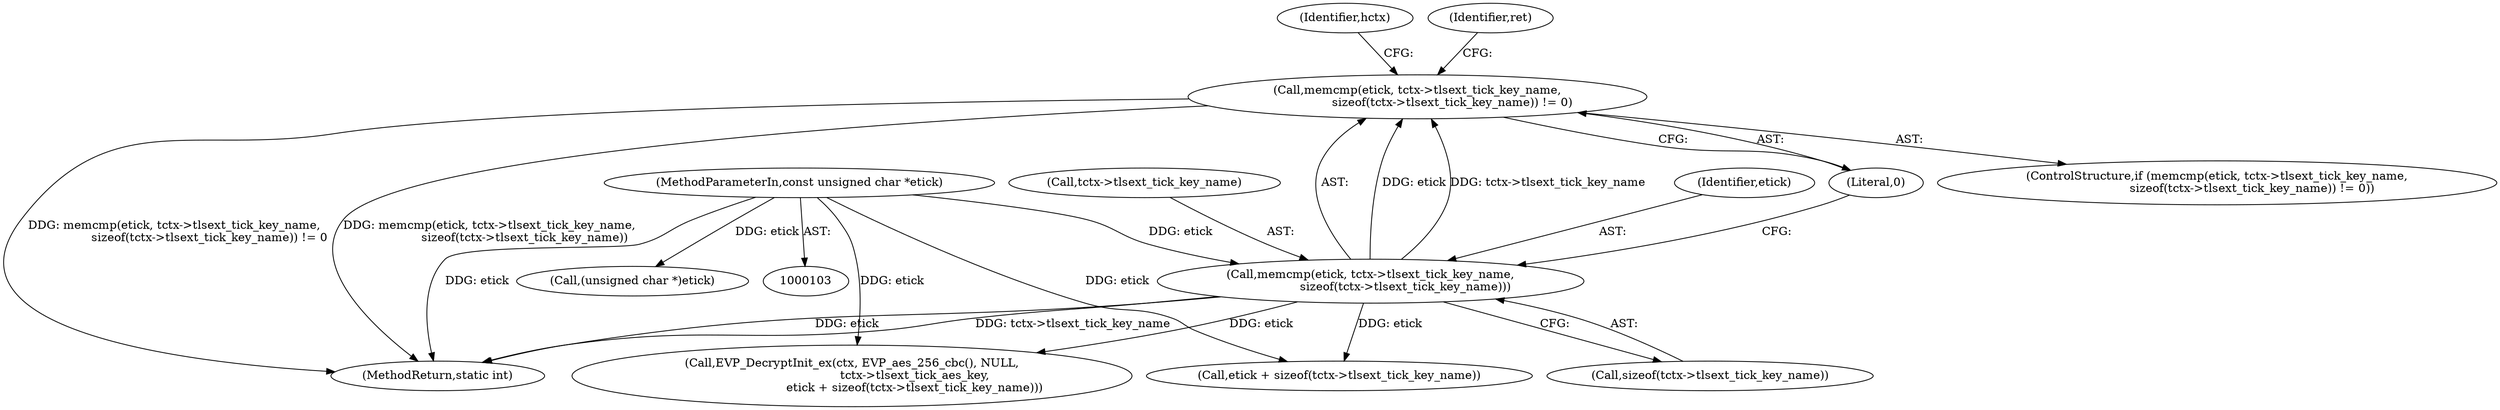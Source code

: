 digraph "0_openssl_e97763c92c655dcf4af2860b3abd2bc4c8a267f9@API" {
"1000214" [label="(Call,memcmp(etick, tctx->tlsext_tick_key_name,\n                   sizeof(tctx->tlsext_tick_key_name)) != 0)"];
"1000215" [label="(Call,memcmp(etick, tctx->tlsext_tick_key_name,\n                   sizeof(tctx->tlsext_tick_key_name)))"];
"1000105" [label="(MethodParameterIn,const unsigned char *etick)"];
"1000214" [label="(Call,memcmp(etick, tctx->tlsext_tick_key_name,\n                   sizeof(tctx->tlsext_tick_key_name)) != 0)"];
"1000271" [label="(MethodReturn,static int)"];
"1000234" [label="(Identifier,hctx)"];
"1000227" [label="(Identifier,ret)"];
"1000216" [label="(Identifier,etick)"];
"1000246" [label="(Call,EVP_DecryptInit_ex(ctx, EVP_aes_256_cbc(), NULL,\n                                  tctx->tlsext_tick_aes_key,\n                                  etick + sizeof(tctx->tlsext_tick_key_name)))"];
"1000253" [label="(Call,etick + sizeof(tctx->tlsext_tick_key_name))"];
"1000213" [label="(ControlStructure,if (memcmp(etick, tctx->tlsext_tick_key_name,\n                   sizeof(tctx->tlsext_tick_key_name)) != 0))"];
"1000224" [label="(Literal,0)"];
"1000220" [label="(Call,sizeof(tctx->tlsext_tick_key_name))"];
"1000175" [label="(Call,(unsigned char *)etick)"];
"1000215" [label="(Call,memcmp(etick, tctx->tlsext_tick_key_name,\n                   sizeof(tctx->tlsext_tick_key_name)))"];
"1000217" [label="(Call,tctx->tlsext_tick_key_name)"];
"1000105" [label="(MethodParameterIn,const unsigned char *etick)"];
"1000214" -> "1000213"  [label="AST: "];
"1000214" -> "1000224"  [label="CFG: "];
"1000215" -> "1000214"  [label="AST: "];
"1000224" -> "1000214"  [label="AST: "];
"1000227" -> "1000214"  [label="CFG: "];
"1000234" -> "1000214"  [label="CFG: "];
"1000214" -> "1000271"  [label="DDG: memcmp(etick, tctx->tlsext_tick_key_name,\n                   sizeof(tctx->tlsext_tick_key_name)) != 0"];
"1000214" -> "1000271"  [label="DDG: memcmp(etick, tctx->tlsext_tick_key_name,\n                   sizeof(tctx->tlsext_tick_key_name))"];
"1000215" -> "1000214"  [label="DDG: etick"];
"1000215" -> "1000214"  [label="DDG: tctx->tlsext_tick_key_name"];
"1000215" -> "1000220"  [label="CFG: "];
"1000216" -> "1000215"  [label="AST: "];
"1000217" -> "1000215"  [label="AST: "];
"1000220" -> "1000215"  [label="AST: "];
"1000224" -> "1000215"  [label="CFG: "];
"1000215" -> "1000271"  [label="DDG: etick"];
"1000215" -> "1000271"  [label="DDG: tctx->tlsext_tick_key_name"];
"1000105" -> "1000215"  [label="DDG: etick"];
"1000215" -> "1000246"  [label="DDG: etick"];
"1000215" -> "1000253"  [label="DDG: etick"];
"1000105" -> "1000103"  [label="AST: "];
"1000105" -> "1000271"  [label="DDG: etick"];
"1000105" -> "1000175"  [label="DDG: etick"];
"1000105" -> "1000246"  [label="DDG: etick"];
"1000105" -> "1000253"  [label="DDG: etick"];
}
